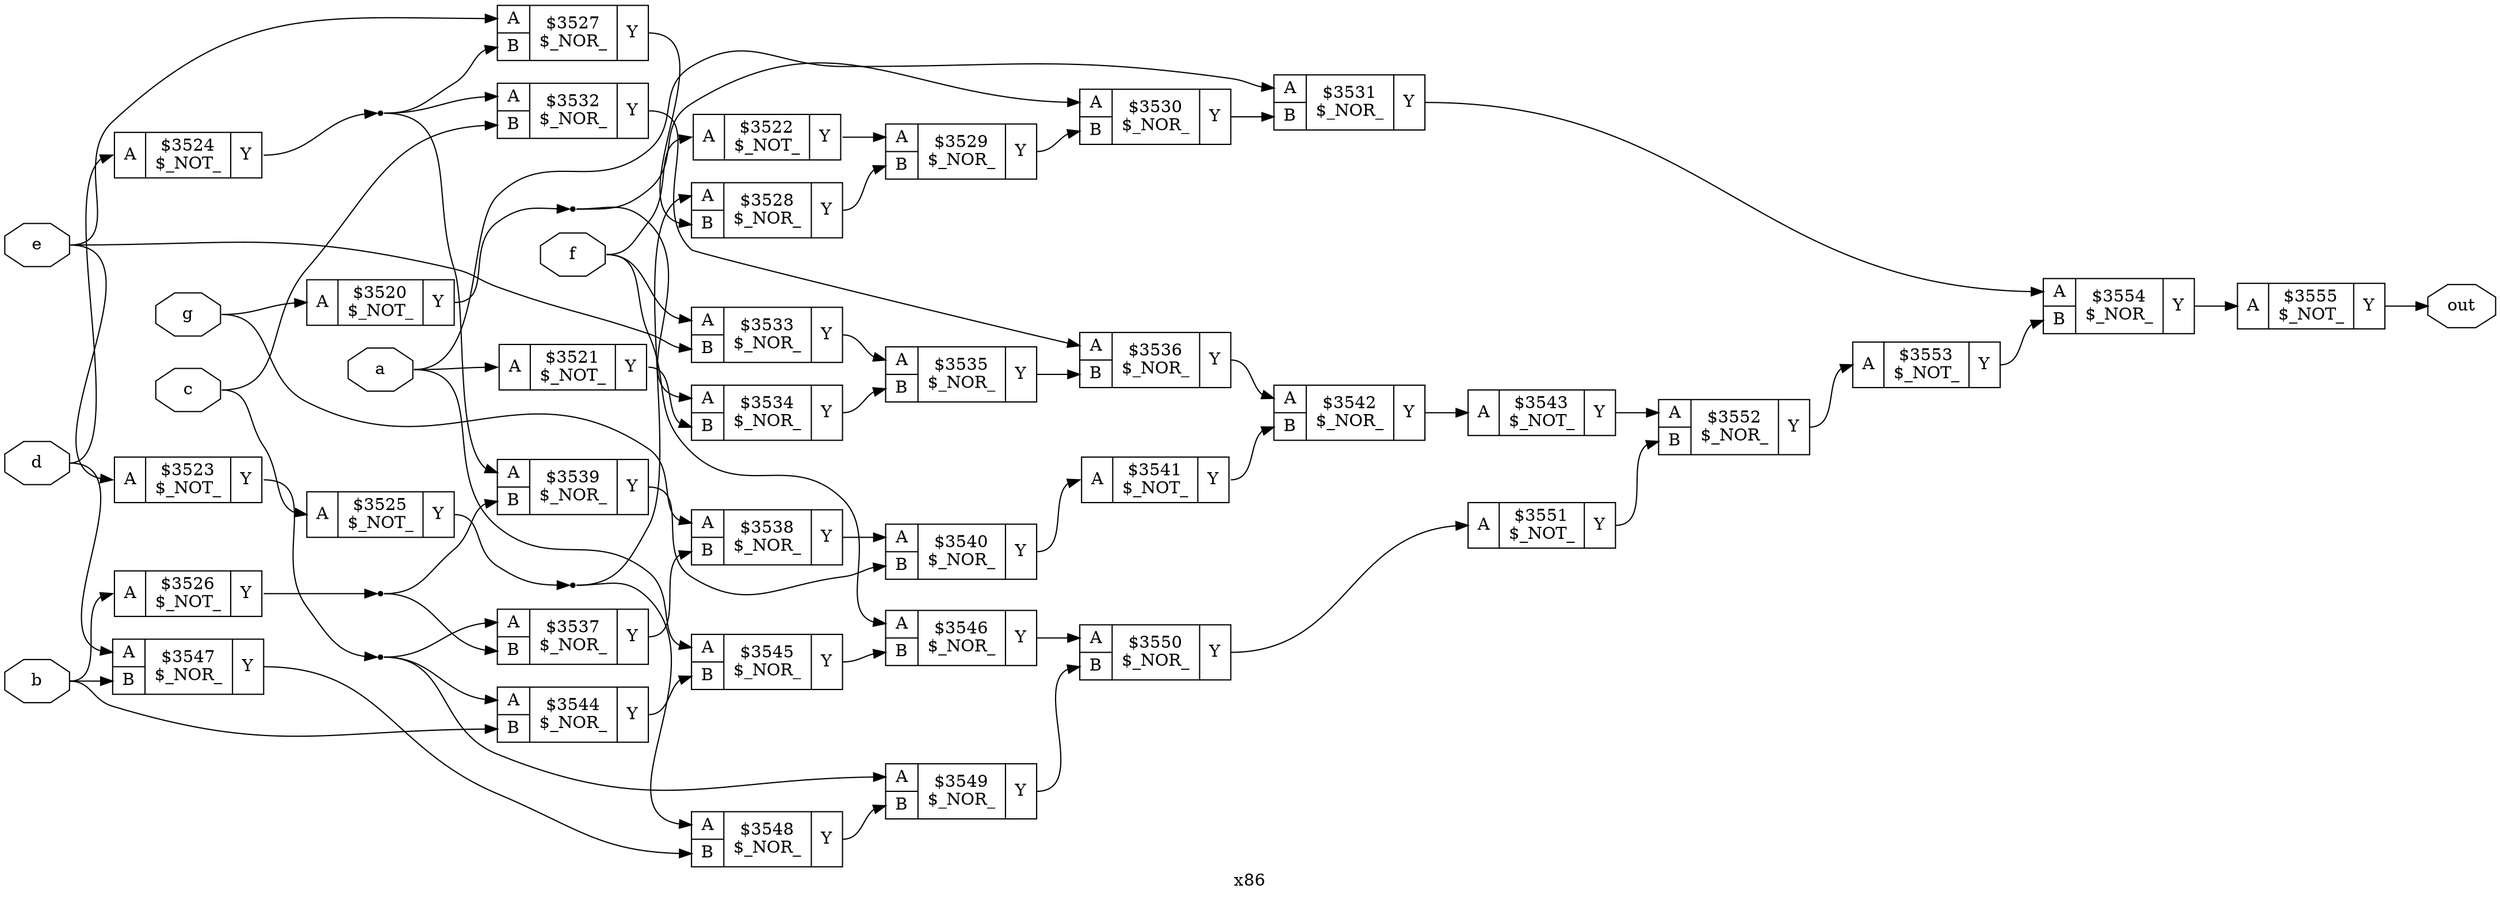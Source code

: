 digraph "x86" {
label="x86";
rankdir="LR";
remincross=true;
n36 [ shape=octagon, label="a", color="black", fontcolor="black" ];
n37 [ shape=octagon, label="b", color="black", fontcolor="black" ];
n38 [ shape=octagon, label="c", color="black", fontcolor="black" ];
n39 [ shape=octagon, label="d", color="black", fontcolor="black" ];
n40 [ shape=octagon, label="e", color="black", fontcolor="black" ];
n41 [ shape=octagon, label="f", color="black", fontcolor="black" ];
n42 [ shape=octagon, label="g", color="black", fontcolor="black" ];
n43 [ shape=octagon, label="out", color="black", fontcolor="black" ];
c46 [ shape=record, label="{{<p44> A}|$3520\n$_NOT_|{<p45> Y}}" ];
c47 [ shape=record, label="{{<p44> A}|$3521\n$_NOT_|{<p45> Y}}" ];
c48 [ shape=record, label="{{<p44> A}|$3522\n$_NOT_|{<p45> Y}}" ];
c49 [ shape=record, label="{{<p44> A}|$3523\n$_NOT_|{<p45> Y}}" ];
c50 [ shape=record, label="{{<p44> A}|$3524\n$_NOT_|{<p45> Y}}" ];
c51 [ shape=record, label="{{<p44> A}|$3525\n$_NOT_|{<p45> Y}}" ];
c52 [ shape=record, label="{{<p44> A}|$3526\n$_NOT_|{<p45> Y}}" ];
c54 [ shape=record, label="{{<p44> A|<p53> B}|$3527\n$_NOR_|{<p45> Y}}" ];
c55 [ shape=record, label="{{<p44> A|<p53> B}|$3528\n$_NOR_|{<p45> Y}}" ];
c56 [ shape=record, label="{{<p44> A|<p53> B}|$3529\n$_NOR_|{<p45> Y}}" ];
c57 [ shape=record, label="{{<p44> A|<p53> B}|$3530\n$_NOR_|{<p45> Y}}" ];
c58 [ shape=record, label="{{<p44> A|<p53> B}|$3531\n$_NOR_|{<p45> Y}}" ];
c59 [ shape=record, label="{{<p44> A|<p53> B}|$3532\n$_NOR_|{<p45> Y}}" ];
c60 [ shape=record, label="{{<p44> A|<p53> B}|$3533\n$_NOR_|{<p45> Y}}" ];
c61 [ shape=record, label="{{<p44> A|<p53> B}|$3534\n$_NOR_|{<p45> Y}}" ];
c62 [ shape=record, label="{{<p44> A|<p53> B}|$3535\n$_NOR_|{<p45> Y}}" ];
c63 [ shape=record, label="{{<p44> A|<p53> B}|$3536\n$_NOR_|{<p45> Y}}" ];
c64 [ shape=record, label="{{<p44> A|<p53> B}|$3537\n$_NOR_|{<p45> Y}}" ];
c65 [ shape=record, label="{{<p44> A|<p53> B}|$3538\n$_NOR_|{<p45> Y}}" ];
c66 [ shape=record, label="{{<p44> A|<p53> B}|$3539\n$_NOR_|{<p45> Y}}" ];
c67 [ shape=record, label="{{<p44> A|<p53> B}|$3540\n$_NOR_|{<p45> Y}}" ];
c68 [ shape=record, label="{{<p44> A}|$3541\n$_NOT_|{<p45> Y}}" ];
c69 [ shape=record, label="{{<p44> A|<p53> B}|$3542\n$_NOR_|{<p45> Y}}" ];
c70 [ shape=record, label="{{<p44> A}|$3543\n$_NOT_|{<p45> Y}}" ];
c71 [ shape=record, label="{{<p44> A|<p53> B}|$3544\n$_NOR_|{<p45> Y}}" ];
c72 [ shape=record, label="{{<p44> A|<p53> B}|$3545\n$_NOR_|{<p45> Y}}" ];
c73 [ shape=record, label="{{<p44> A|<p53> B}|$3546\n$_NOR_|{<p45> Y}}" ];
c74 [ shape=record, label="{{<p44> A|<p53> B}|$3547\n$_NOR_|{<p45> Y}}" ];
c75 [ shape=record, label="{{<p44> A|<p53> B}|$3548\n$_NOR_|{<p45> Y}}" ];
c76 [ shape=record, label="{{<p44> A|<p53> B}|$3549\n$_NOR_|{<p45> Y}}" ];
c77 [ shape=record, label="{{<p44> A|<p53> B}|$3550\n$_NOR_|{<p45> Y}}" ];
c78 [ shape=record, label="{{<p44> A}|$3551\n$_NOT_|{<p45> Y}}" ];
c79 [ shape=record, label="{{<p44> A|<p53> B}|$3552\n$_NOR_|{<p45> Y}}" ];
c80 [ shape=record, label="{{<p44> A}|$3553\n$_NOT_|{<p45> Y}}" ];
c81 [ shape=record, label="{{<p44> A|<p53> B}|$3554\n$_NOR_|{<p45> Y}}" ];
c82 [ shape=record, label="{{<p44> A}|$3555\n$_NOT_|{<p45> Y}}" ];
c47:p45:e -> c61:p53:w [color="black", label=""];
c57:p45:e -> c58:p53:w [color="black", label=""];
c58:p45:e -> c81:p44:w [color="black", label=""];
c59:p45:e -> c63:p44:w [color="black", label=""];
c60:p45:e -> c62:p44:w [color="black", label=""];
c61:p45:e -> c62:p53:w [color="black", label=""];
c62:p45:e -> c63:p53:w [color="black", label=""];
c63:p45:e -> c69:p44:w [color="black", label=""];
c64:p45:e -> c65:p53:w [color="black", label=""];
c65:p45:e -> c67:p44:w [color="black", label=""];
c66:p45:e -> c67:p53:w [color="black", label=""];
c48:p45:e -> c56:p44:w [color="black", label=""];
c67:p45:e -> c68:p44:w [color="black", label=""];
c68:p45:e -> c69:p53:w [color="black", label=""];
c69:p45:e -> c70:p44:w [color="black", label=""];
c70:p45:e -> c79:p44:w [color="black", label=""];
c71:p45:e -> c72:p53:w [color="black", label=""];
c72:p45:e -> c73:p53:w [color="black", label=""];
c73:p45:e -> c77:p44:w [color="black", label=""];
c74:p45:e -> c75:p53:w [color="black", label=""];
c75:p45:e -> c76:p53:w [color="black", label=""];
c76:p45:e -> c77:p53:w [color="black", label=""];
n3 [ shape=point ];
c49:p45:e -> n3:w [color="black", label=""];
n3:e -> c64:p44:w [color="black", label=""];
n3:e -> c71:p44:w [color="black", label=""];
n3:e -> c76:p44:w [color="black", label=""];
c77:p45:e -> c78:p44:w [color="black", label=""];
c78:p45:e -> c79:p53:w [color="black", label=""];
c79:p45:e -> c80:p44:w [color="black", label=""];
c80:p45:e -> c81:p53:w [color="black", label=""];
c81:p45:e -> c82:p44:w [color="black", label=""];
n35 [ shape=point ];
c46:p45:e -> n35:w [color="black", label=""];
n35:e -> c57:p44:w [color="black", label=""];
n35:e -> c61:p44:w [color="black", label=""];
n36:e -> c47:p44:w [color="black", label=""];
n36:e -> c58:p44:w [color="black", label=""];
n36:e -> c72:p44:w [color="black", label=""];
n37:e -> c52:p44:w [color="black", label=""];
n37:e -> c71:p53:w [color="black", label=""];
n37:e -> c74:p53:w [color="black", label=""];
n38:e -> c51:p44:w [color="black", label=""];
n38:e -> c59:p53:w [color="black", label=""];
n39:e -> c50:p44:w [color="black", label=""];
n39:e -> c74:p44:w [color="black", label=""];
n4 [ shape=point ];
c50:p45:e -> n4:w [color="black", label=""];
n4:e -> c54:p53:w [color="black", label=""];
n4:e -> c59:p44:w [color="black", label=""];
n4:e -> c66:p44:w [color="black", label=""];
n40:e -> c49:p44:w [color="black", label=""];
n40:e -> c54:p44:w [color="black", label=""];
n40:e -> c60:p53:w [color="black", label=""];
n41:e -> c48:p44:w [color="black", label=""];
n41:e -> c60:p44:w [color="black", label=""];
n41:e -> c73:p44:w [color="black", label=""];
n42:e -> c46:p44:w [color="black", label=""];
n42:e -> c65:p44:w [color="black", label=""];
c82:p45:e -> n43:w [color="black", label=""];
n5 [ shape=point ];
c51:p45:e -> n5:w [color="black", label=""];
n5:e -> c55:p44:w [color="black", label=""];
n5:e -> c75:p44:w [color="black", label=""];
n6 [ shape=point ];
c52:p45:e -> n6:w [color="black", label=""];
n6:e -> c64:p53:w [color="black", label=""];
n6:e -> c66:p53:w [color="black", label=""];
c54:p45:e -> c55:p53:w [color="black", label=""];
c55:p45:e -> c56:p53:w [color="black", label=""];
c56:p45:e -> c57:p53:w [color="black", label=""];
}
